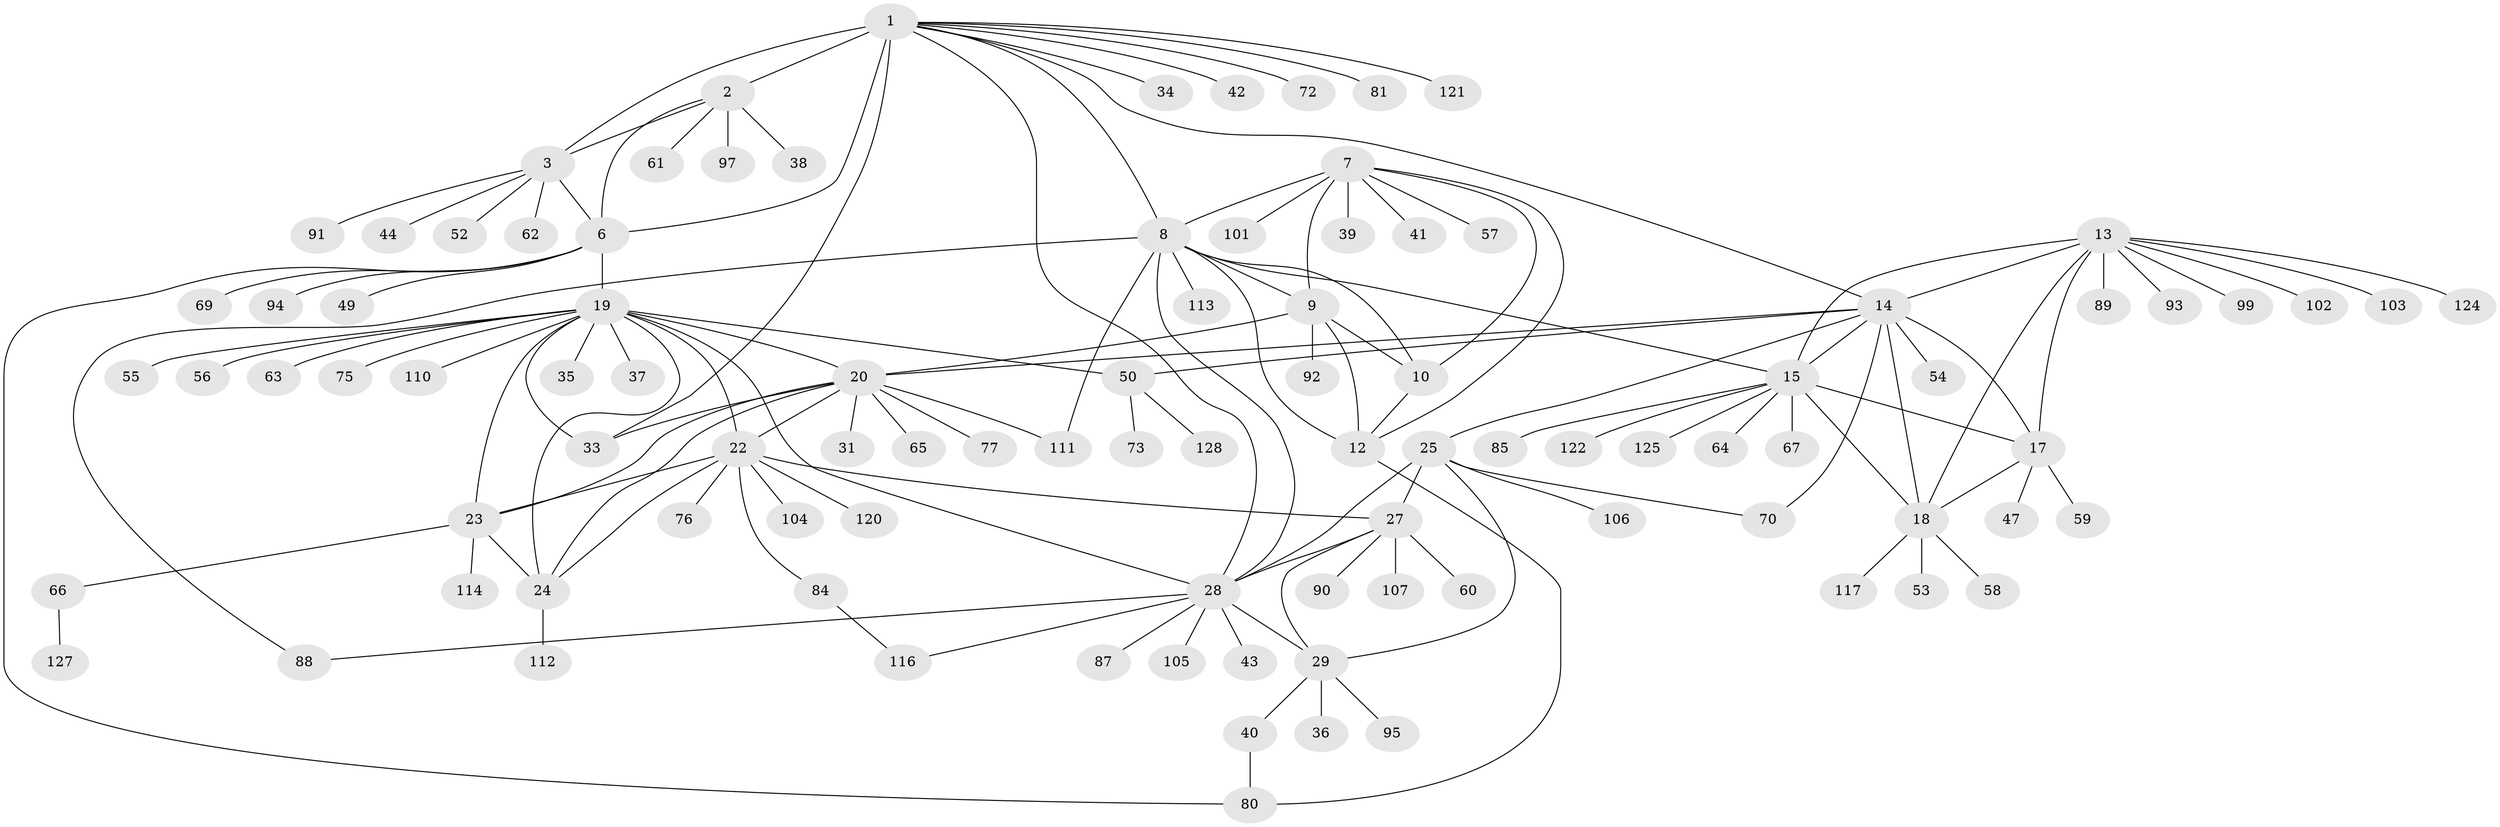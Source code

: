 // Generated by graph-tools (version 1.1) at 2025/24/03/03/25 07:24:11]
// undirected, 98 vertices, 137 edges
graph export_dot {
graph [start="1"]
  node [color=gray90,style=filled];
  1 [super="+4"];
  2 [super="+5"];
  3 [super="+118"];
  6 [super="+126"];
  7 [super="+45"];
  8 [super="+11"];
  9;
  10 [super="+82"];
  12 [super="+123"];
  13 [super="+100"];
  14 [super="+16"];
  15 [super="+71"];
  17 [super="+83"];
  18 [super="+46"];
  19 [super="+21"];
  20 [super="+68"];
  22 [super="+74"];
  23 [super="+119"];
  24 [super="+48"];
  25 [super="+26"];
  27 [super="+30"];
  28 [super="+32"];
  29;
  31;
  33 [super="+51"];
  34;
  35;
  36;
  37 [super="+78"];
  38 [super="+86"];
  39;
  40 [super="+96"];
  41;
  42;
  43;
  44;
  47;
  49;
  50;
  52;
  53;
  54;
  55;
  56;
  57;
  58;
  59;
  60;
  61;
  62;
  63 [super="+79"];
  64;
  65;
  66 [super="+108"];
  67;
  69;
  70;
  72;
  73;
  75 [super="+98"];
  76;
  77;
  80 [super="+115"];
  81;
  84 [super="+109"];
  85;
  87;
  88;
  89;
  90;
  91;
  92;
  93;
  94;
  95;
  97;
  99;
  101;
  102;
  103;
  104;
  105;
  106;
  107;
  110;
  111;
  112;
  113;
  114;
  116;
  117;
  120;
  121;
  122;
  124;
  125;
  127;
  128;
  1 -- 2 [weight=4];
  1 -- 3 [weight=2];
  1 -- 6 [weight=2];
  1 -- 8;
  1 -- 28;
  1 -- 34;
  1 -- 33;
  1 -- 72;
  1 -- 42;
  1 -- 14;
  1 -- 81;
  1 -- 121;
  2 -- 3 [weight=2];
  2 -- 6 [weight=2];
  2 -- 38;
  2 -- 97;
  2 -- 61;
  3 -- 6;
  3 -- 44;
  3 -- 52;
  3 -- 62;
  3 -- 91;
  6 -- 49;
  6 -- 69;
  6 -- 80;
  6 -- 94;
  6 -- 19;
  7 -- 8 [weight=2];
  7 -- 9;
  7 -- 10;
  7 -- 12;
  7 -- 39;
  7 -- 41;
  7 -- 57;
  7 -- 101;
  8 -- 9 [weight=2];
  8 -- 10 [weight=2];
  8 -- 12 [weight=2];
  8 -- 15;
  8 -- 28;
  8 -- 88;
  8 -- 111;
  8 -- 113;
  9 -- 10;
  9 -- 12;
  9 -- 20;
  9 -- 92;
  10 -- 12;
  12 -- 80;
  13 -- 14 [weight=2];
  13 -- 15;
  13 -- 17;
  13 -- 18;
  13 -- 89;
  13 -- 93;
  13 -- 99;
  13 -- 103;
  13 -- 124;
  13 -- 102;
  14 -- 15 [weight=2];
  14 -- 17 [weight=2];
  14 -- 18 [weight=2];
  14 -- 50;
  14 -- 70;
  14 -- 20;
  14 -- 54;
  14 -- 25;
  15 -- 17;
  15 -- 18;
  15 -- 64;
  15 -- 67;
  15 -- 85;
  15 -- 122;
  15 -- 125;
  17 -- 18;
  17 -- 47;
  17 -- 59;
  18 -- 53;
  18 -- 58;
  18 -- 117;
  19 -- 20 [weight=2];
  19 -- 22 [weight=2];
  19 -- 23 [weight=2];
  19 -- 24 [weight=2];
  19 -- 50;
  19 -- 55;
  19 -- 63;
  19 -- 75;
  19 -- 35;
  19 -- 37;
  19 -- 110;
  19 -- 56;
  19 -- 28;
  19 -- 33;
  20 -- 22;
  20 -- 23;
  20 -- 24;
  20 -- 31;
  20 -- 33;
  20 -- 65;
  20 -- 77;
  20 -- 111;
  22 -- 23;
  22 -- 24;
  22 -- 76;
  22 -- 84;
  22 -- 104;
  22 -- 120;
  22 -- 27;
  23 -- 24;
  23 -- 66;
  23 -- 114;
  24 -- 112;
  25 -- 27 [weight=4];
  25 -- 28 [weight=2];
  25 -- 29 [weight=2];
  25 -- 106;
  25 -- 70;
  27 -- 28 [weight=2];
  27 -- 29 [weight=2];
  27 -- 107;
  27 -- 90;
  27 -- 60;
  28 -- 29;
  28 -- 43;
  28 -- 87;
  28 -- 88;
  28 -- 105;
  28 -- 116;
  29 -- 36;
  29 -- 40;
  29 -- 95;
  40 -- 80;
  50 -- 73;
  50 -- 128;
  66 -- 127;
  84 -- 116;
}
